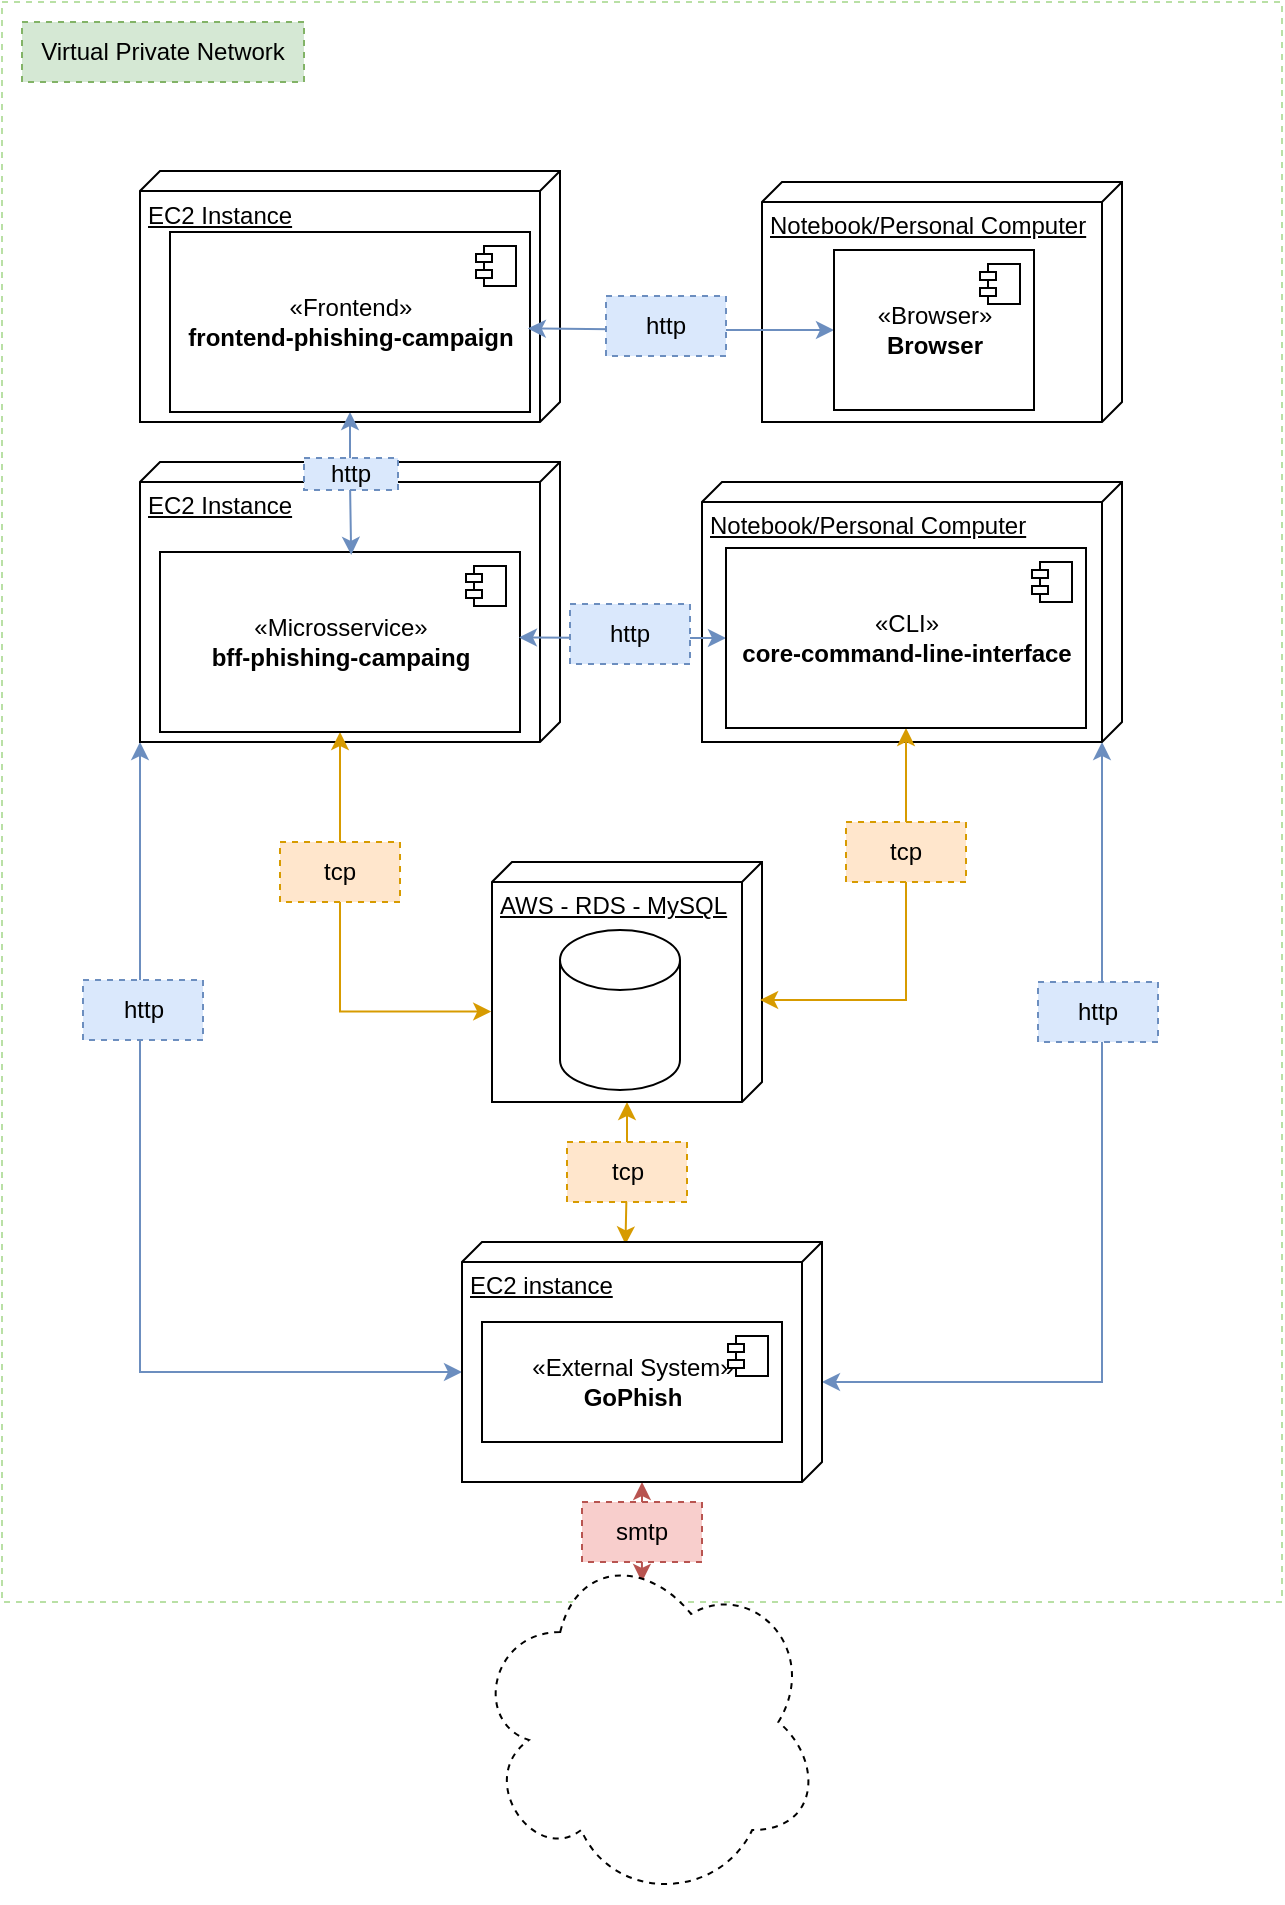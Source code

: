 <mxfile version="20.0.3" type="device"><diagram id="YyTj8EEdFgYnWGHh8tL5" name="Page-1"><mxGraphModel dx="1069" dy="1005" grid="1" gridSize="10" guides="1" tooltips="1" connect="1" arrows="1" fold="1" page="1" pageScale="1" pageWidth="827" pageHeight="1169" math="0" shadow="0"><root><mxCell id="0"/><mxCell id="1" parent="0"/><mxCell id="7uAnDW8sAi1qlHC8Wliz-23" value="" style="rounded=0;whiteSpace=wrap;html=1;dashed=1;strokeColor=#B9E0A5;" vertex="1" parent="1"><mxGeometry x="1320" y="710" width="640" height="800" as="geometry"/></mxCell><mxCell id="7uAnDW8sAi1qlHC8Wliz-37" style="edgeStyle=orthogonalEdgeStyle;rounded=0;orthogonalLoop=1;jettySize=auto;html=1;entryX=0.01;entryY=0.546;entryDx=0;entryDy=0;entryPerimeter=0;startArrow=classic;startFill=1;fillColor=#ffe6cc;strokeColor=#d79b00;" edge="1" parent="1" source="7uAnDW8sAi1qlHC8Wliz-1" target="7uAnDW8sAi1qlHC8Wliz-30"><mxGeometry relative="1" as="geometry"/></mxCell><mxCell id="7uAnDW8sAi1qlHC8Wliz-1" value="AWS - RDS - MySQL" style="verticalAlign=top;align=left;spacingTop=8;spacingLeft=2;spacingRight=12;shape=cube;size=10;direction=south;fontStyle=4;html=1;" vertex="1" parent="1"><mxGeometry x="1565" y="1140" width="135" height="120" as="geometry"/></mxCell><mxCell id="7uAnDW8sAi1qlHC8Wliz-2" value="EC2 Instance" style="verticalAlign=top;align=left;spacingTop=8;spacingLeft=2;spacingRight=12;shape=cube;size=10;direction=south;fontStyle=4;html=1;" vertex="1" parent="1"><mxGeometry x="1389" y="794.5" width="210" height="125.5" as="geometry"/></mxCell><mxCell id="7uAnDW8sAi1qlHC8Wliz-33" style="edgeStyle=orthogonalEdgeStyle;rounded=0;orthogonalLoop=1;jettySize=auto;html=1;exitX=1;exitY=1;exitDx=0;exitDy=0;exitPerimeter=0;entryX=0;entryY=0;entryDx=65;entryDy=180;entryPerimeter=0;startArrow=classic;startFill=1;fillColor=#dae8fc;strokeColor=#6c8ebf;" edge="1" parent="1" source="7uAnDW8sAi1qlHC8Wliz-3" target="7uAnDW8sAi1qlHC8Wliz-30"><mxGeometry relative="1" as="geometry"/></mxCell><mxCell id="7uAnDW8sAi1qlHC8Wliz-3" value="EC2 Instance" style="verticalAlign=top;align=left;spacingTop=8;spacingLeft=2;spacingRight=12;shape=cube;size=10;direction=south;fontStyle=4;html=1;" vertex="1" parent="1"><mxGeometry x="1389" y="940" width="210" height="140" as="geometry"/></mxCell><mxCell id="7uAnDW8sAi1qlHC8Wliz-4" value="Notebook/Personal Computer" style="verticalAlign=top;align=left;spacingTop=8;spacingLeft=2;spacingRight=12;shape=cube;size=10;direction=south;fontStyle=4;html=1;" vertex="1" parent="1"><mxGeometry x="1700" y="800" width="180" height="120" as="geometry"/></mxCell><mxCell id="7uAnDW8sAi1qlHC8Wliz-34" style="edgeStyle=orthogonalEdgeStyle;rounded=0;orthogonalLoop=1;jettySize=auto;html=1;exitX=0;exitY=0;exitDx=130;exitDy=10;exitPerimeter=0;entryX=0.583;entryY=0;entryDx=0;entryDy=0;entryPerimeter=0;startArrow=classic;startFill=1;fillColor=#dae8fc;strokeColor=#6c8ebf;" edge="1" parent="1" source="7uAnDW8sAi1qlHC8Wliz-5" target="7uAnDW8sAi1qlHC8Wliz-30"><mxGeometry relative="1" as="geometry"/></mxCell><mxCell id="7uAnDW8sAi1qlHC8Wliz-5" value="Notebook/Personal Computer" style="verticalAlign=top;align=left;spacingTop=8;spacingLeft=2;spacingRight=12;shape=cube;size=10;direction=south;fontStyle=4;html=1;" vertex="1" parent="1"><mxGeometry x="1670" y="950" width="210" height="130" as="geometry"/></mxCell><mxCell id="7uAnDW8sAi1qlHC8Wliz-22" style="edgeStyle=orthogonalEdgeStyle;rounded=0;orthogonalLoop=1;jettySize=auto;html=1;exitX=0.5;exitY=1;exitDx=0;exitDy=0;entryX=0.623;entryY=1.003;entryDx=0;entryDy=0;entryPerimeter=0;startArrow=classic;startFill=1;fillColor=#ffe6cc;strokeColor=#d79b00;" edge="1" parent="1" source="7uAnDW8sAi1qlHC8Wliz-6" target="7uAnDW8sAi1qlHC8Wliz-1"><mxGeometry relative="1" as="geometry"/></mxCell><mxCell id="7uAnDW8sAi1qlHC8Wliz-6" value="«Microsservice»&lt;br&gt;&lt;b&gt;bff-phishing-campaing&lt;/b&gt;" style="html=1;dropTarget=0;" vertex="1" parent="1"><mxGeometry x="1399" y="985" width="180" height="90" as="geometry"/></mxCell><mxCell id="7uAnDW8sAi1qlHC8Wliz-7" value="" style="shape=module;jettyWidth=8;jettyHeight=4;" vertex="1" parent="7uAnDW8sAi1qlHC8Wliz-6"><mxGeometry x="1" width="20" height="20" relative="1" as="geometry"><mxPoint x="-27" y="7" as="offset"/></mxGeometry></mxCell><mxCell id="7uAnDW8sAi1qlHC8Wliz-8" value="" style="shape=cylinder3;whiteSpace=wrap;html=1;boundedLbl=1;backgroundOutline=1;size=15;" vertex="1" parent="1"><mxGeometry x="1599" y="1174" width="60" height="80" as="geometry"/></mxCell><mxCell id="7uAnDW8sAi1qlHC8Wliz-21" style="edgeStyle=orthogonalEdgeStyle;rounded=0;orthogonalLoop=1;jettySize=auto;html=1;exitX=0.5;exitY=1;exitDx=0;exitDy=0;entryX=0.531;entryY=0.016;entryDx=0;entryDy=0;entryPerimeter=0;startArrow=classic;startFill=1;fillColor=#dae8fc;strokeColor=#6c8ebf;" edge="1" parent="1" source="7uAnDW8sAi1qlHC8Wliz-9" target="7uAnDW8sAi1qlHC8Wliz-6"><mxGeometry relative="1" as="geometry"/></mxCell><mxCell id="7uAnDW8sAi1qlHC8Wliz-9" value="«Frontend»&lt;br&gt;&lt;b&gt;frontend-phishing-campaign&lt;/b&gt;" style="html=1;dropTarget=0;" vertex="1" parent="1"><mxGeometry x="1404" y="825" width="180" height="90" as="geometry"/></mxCell><mxCell id="7uAnDW8sAi1qlHC8Wliz-10" value="" style="shape=module;jettyWidth=8;jettyHeight=4;" vertex="1" parent="7uAnDW8sAi1qlHC8Wliz-9"><mxGeometry x="1" width="20" height="20" relative="1" as="geometry"><mxPoint x="-27" y="7" as="offset"/></mxGeometry></mxCell><mxCell id="7uAnDW8sAi1qlHC8Wliz-16" style="edgeStyle=orthogonalEdgeStyle;rounded=0;orthogonalLoop=1;jettySize=auto;html=1;entryX=0.575;entryY=0.007;entryDx=0;entryDy=0;entryPerimeter=0;startArrow=classic;startFill=1;fillColor=#ffe6cc;strokeColor=#d79b00;" edge="1" parent="1" source="7uAnDW8sAi1qlHC8Wliz-12" target="7uAnDW8sAi1qlHC8Wliz-1"><mxGeometry relative="1" as="geometry"/></mxCell><mxCell id="7uAnDW8sAi1qlHC8Wliz-18" style="edgeStyle=orthogonalEdgeStyle;rounded=0;orthogonalLoop=1;jettySize=auto;html=1;exitX=0;exitY=0.5;exitDx=0;exitDy=0;entryX=0.997;entryY=0.475;entryDx=0;entryDy=0;entryPerimeter=0;startArrow=classic;startFill=1;fillColor=#dae8fc;strokeColor=#6c8ebf;" edge="1" parent="1" source="7uAnDW8sAi1qlHC8Wliz-12" target="7uAnDW8sAi1qlHC8Wliz-6"><mxGeometry relative="1" as="geometry"/></mxCell><mxCell id="7uAnDW8sAi1qlHC8Wliz-12" value="«CLI»&lt;br&gt;&lt;b&gt;core-command-line-interface&lt;/b&gt;" style="html=1;dropTarget=0;" vertex="1" parent="1"><mxGeometry x="1682" y="983" width="180" height="90" as="geometry"/></mxCell><mxCell id="7uAnDW8sAi1qlHC8Wliz-13" value="" style="shape=module;jettyWidth=8;jettyHeight=4;" vertex="1" parent="7uAnDW8sAi1qlHC8Wliz-12"><mxGeometry x="1" width="20" height="20" relative="1" as="geometry"><mxPoint x="-27" y="7" as="offset"/></mxGeometry></mxCell><mxCell id="7uAnDW8sAi1qlHC8Wliz-20" style="edgeStyle=orthogonalEdgeStyle;rounded=0;orthogonalLoop=1;jettySize=auto;html=1;exitX=0;exitY=0.5;exitDx=0;exitDy=0;entryX=0.994;entryY=0.536;entryDx=0;entryDy=0;entryPerimeter=0;startArrow=classic;startFill=1;fillColor=#dae8fc;strokeColor=#6c8ebf;" edge="1" parent="1" source="7uAnDW8sAi1qlHC8Wliz-14" target="7uAnDW8sAi1qlHC8Wliz-9"><mxGeometry relative="1" as="geometry"/></mxCell><mxCell id="7uAnDW8sAi1qlHC8Wliz-14" value="«Browser»&lt;br&gt;&lt;b&gt;Browser&lt;/b&gt;" style="html=1;dropTarget=0;" vertex="1" parent="1"><mxGeometry x="1736" y="834" width="100" height="80" as="geometry"/></mxCell><mxCell id="7uAnDW8sAi1qlHC8Wliz-15" value="" style="shape=module;jettyWidth=8;jettyHeight=4;" vertex="1" parent="7uAnDW8sAi1qlHC8Wliz-14"><mxGeometry x="1" width="20" height="20" relative="1" as="geometry"><mxPoint x="-27" y="7" as="offset"/></mxGeometry></mxCell><mxCell id="7uAnDW8sAi1qlHC8Wliz-24" value="Virtual Private Network" style="text;html=1;strokeColor=#82b366;fillColor=#d5e8d4;align=center;verticalAlign=middle;whiteSpace=wrap;rounded=0;dashed=1;" vertex="1" parent="1"><mxGeometry x="1330" y="720" width="141" height="30" as="geometry"/></mxCell><mxCell id="7uAnDW8sAi1qlHC8Wliz-25" value="http" style="text;html=1;strokeColor=#6c8ebf;fillColor=#dae8fc;align=center;verticalAlign=middle;whiteSpace=wrap;rounded=0;dashed=1;" vertex="1" parent="1"><mxGeometry x="1622" y="857" width="60" height="30" as="geometry"/></mxCell><mxCell id="7uAnDW8sAi1qlHC8Wliz-26" value="http" style="text;html=1;strokeColor=#6c8ebf;fillColor=#dae8fc;align=center;verticalAlign=middle;whiteSpace=wrap;rounded=0;dashed=1;" vertex="1" parent="1"><mxGeometry x="1471" y="938" width="47" height="16" as="geometry"/></mxCell><mxCell id="7uAnDW8sAi1qlHC8Wliz-27" value="http" style="text;html=1;strokeColor=#6c8ebf;fillColor=#dae8fc;align=center;verticalAlign=middle;whiteSpace=wrap;rounded=0;dashed=1;" vertex="1" parent="1"><mxGeometry x="1604" y="1011" width="60" height="30" as="geometry"/></mxCell><mxCell id="7uAnDW8sAi1qlHC8Wliz-28" value="tcp" style="text;html=1;strokeColor=#d79b00;fillColor=#ffe6cc;align=center;verticalAlign=middle;whiteSpace=wrap;rounded=0;dashed=1;" vertex="1" parent="1"><mxGeometry x="1742" y="1120" width="60" height="30" as="geometry"/></mxCell><mxCell id="7uAnDW8sAi1qlHC8Wliz-29" value="tcp" style="text;html=1;strokeColor=#d79b00;fillColor=#ffe6cc;align=center;verticalAlign=middle;whiteSpace=wrap;rounded=0;dashed=1;" vertex="1" parent="1"><mxGeometry x="1459" y="1130" width="60" height="30" as="geometry"/></mxCell><mxCell id="7uAnDW8sAi1qlHC8Wliz-43" style="edgeStyle=orthogonalEdgeStyle;rounded=0;orthogonalLoop=1;jettySize=auto;html=1;entryX=0.484;entryY=0.111;entryDx=0;entryDy=0;entryPerimeter=0;startArrow=classic;startFill=1;fillColor=#f8cecc;strokeColor=#b85450;" edge="1" parent="1" source="7uAnDW8sAi1qlHC8Wliz-30" target="7uAnDW8sAi1qlHC8Wliz-41"><mxGeometry relative="1" as="geometry"/></mxCell><mxCell id="7uAnDW8sAi1qlHC8Wliz-30" value="EC2 instance" style="verticalAlign=top;align=left;spacingTop=8;spacingLeft=2;spacingRight=12;shape=cube;size=10;direction=south;fontStyle=4;html=1;" vertex="1" parent="1"><mxGeometry x="1550" y="1330" width="180" height="120" as="geometry"/></mxCell><mxCell id="7uAnDW8sAi1qlHC8Wliz-31" value="«External System»&lt;br&gt;&lt;b&gt;GoPhish&lt;/b&gt;" style="html=1;dropTarget=0;" vertex="1" parent="1"><mxGeometry x="1560" y="1370" width="150" height="60" as="geometry"/></mxCell><mxCell id="7uAnDW8sAi1qlHC8Wliz-32" value="" style="shape=module;jettyWidth=8;jettyHeight=4;" vertex="1" parent="7uAnDW8sAi1qlHC8Wliz-31"><mxGeometry x="1" width="20" height="20" relative="1" as="geometry"><mxPoint x="-27" y="7" as="offset"/></mxGeometry></mxCell><mxCell id="7uAnDW8sAi1qlHC8Wliz-39" value="http" style="text;html=1;strokeColor=#6c8ebf;fillColor=#dae8fc;align=center;verticalAlign=middle;whiteSpace=wrap;rounded=0;dashed=1;" vertex="1" parent="1"><mxGeometry x="1360.5" y="1199" width="60" height="30" as="geometry"/></mxCell><mxCell id="7uAnDW8sAi1qlHC8Wliz-40" value="http" style="text;html=1;strokeColor=#6c8ebf;fillColor=#dae8fc;align=center;verticalAlign=middle;whiteSpace=wrap;rounded=0;dashed=1;" vertex="1" parent="1"><mxGeometry x="1838" y="1200" width="60" height="30" as="geometry"/></mxCell><mxCell id="7uAnDW8sAi1qlHC8Wliz-41" value="" style="ellipse;shape=cloud;whiteSpace=wrap;html=1;dashed=1;" vertex="1" parent="1"><mxGeometry x="1555.5" y="1480" width="174.5" height="180" as="geometry"/></mxCell><mxCell id="7uAnDW8sAi1qlHC8Wliz-44" value="smtp" style="text;html=1;strokeColor=#b85450;fillColor=#f8cecc;align=center;verticalAlign=middle;whiteSpace=wrap;rounded=0;dashed=1;" vertex="1" parent="1"><mxGeometry x="1610" y="1460" width="60" height="30" as="geometry"/></mxCell><mxCell id="7uAnDW8sAi1qlHC8Wliz-45" value="tcp" style="text;html=1;strokeColor=#d79b00;fillColor=#ffe6cc;align=center;verticalAlign=middle;whiteSpace=wrap;rounded=0;dashed=1;" vertex="1" parent="1"><mxGeometry x="1602.5" y="1280" width="60" height="30" as="geometry"/></mxCell></root></mxGraphModel></diagram></mxfile>